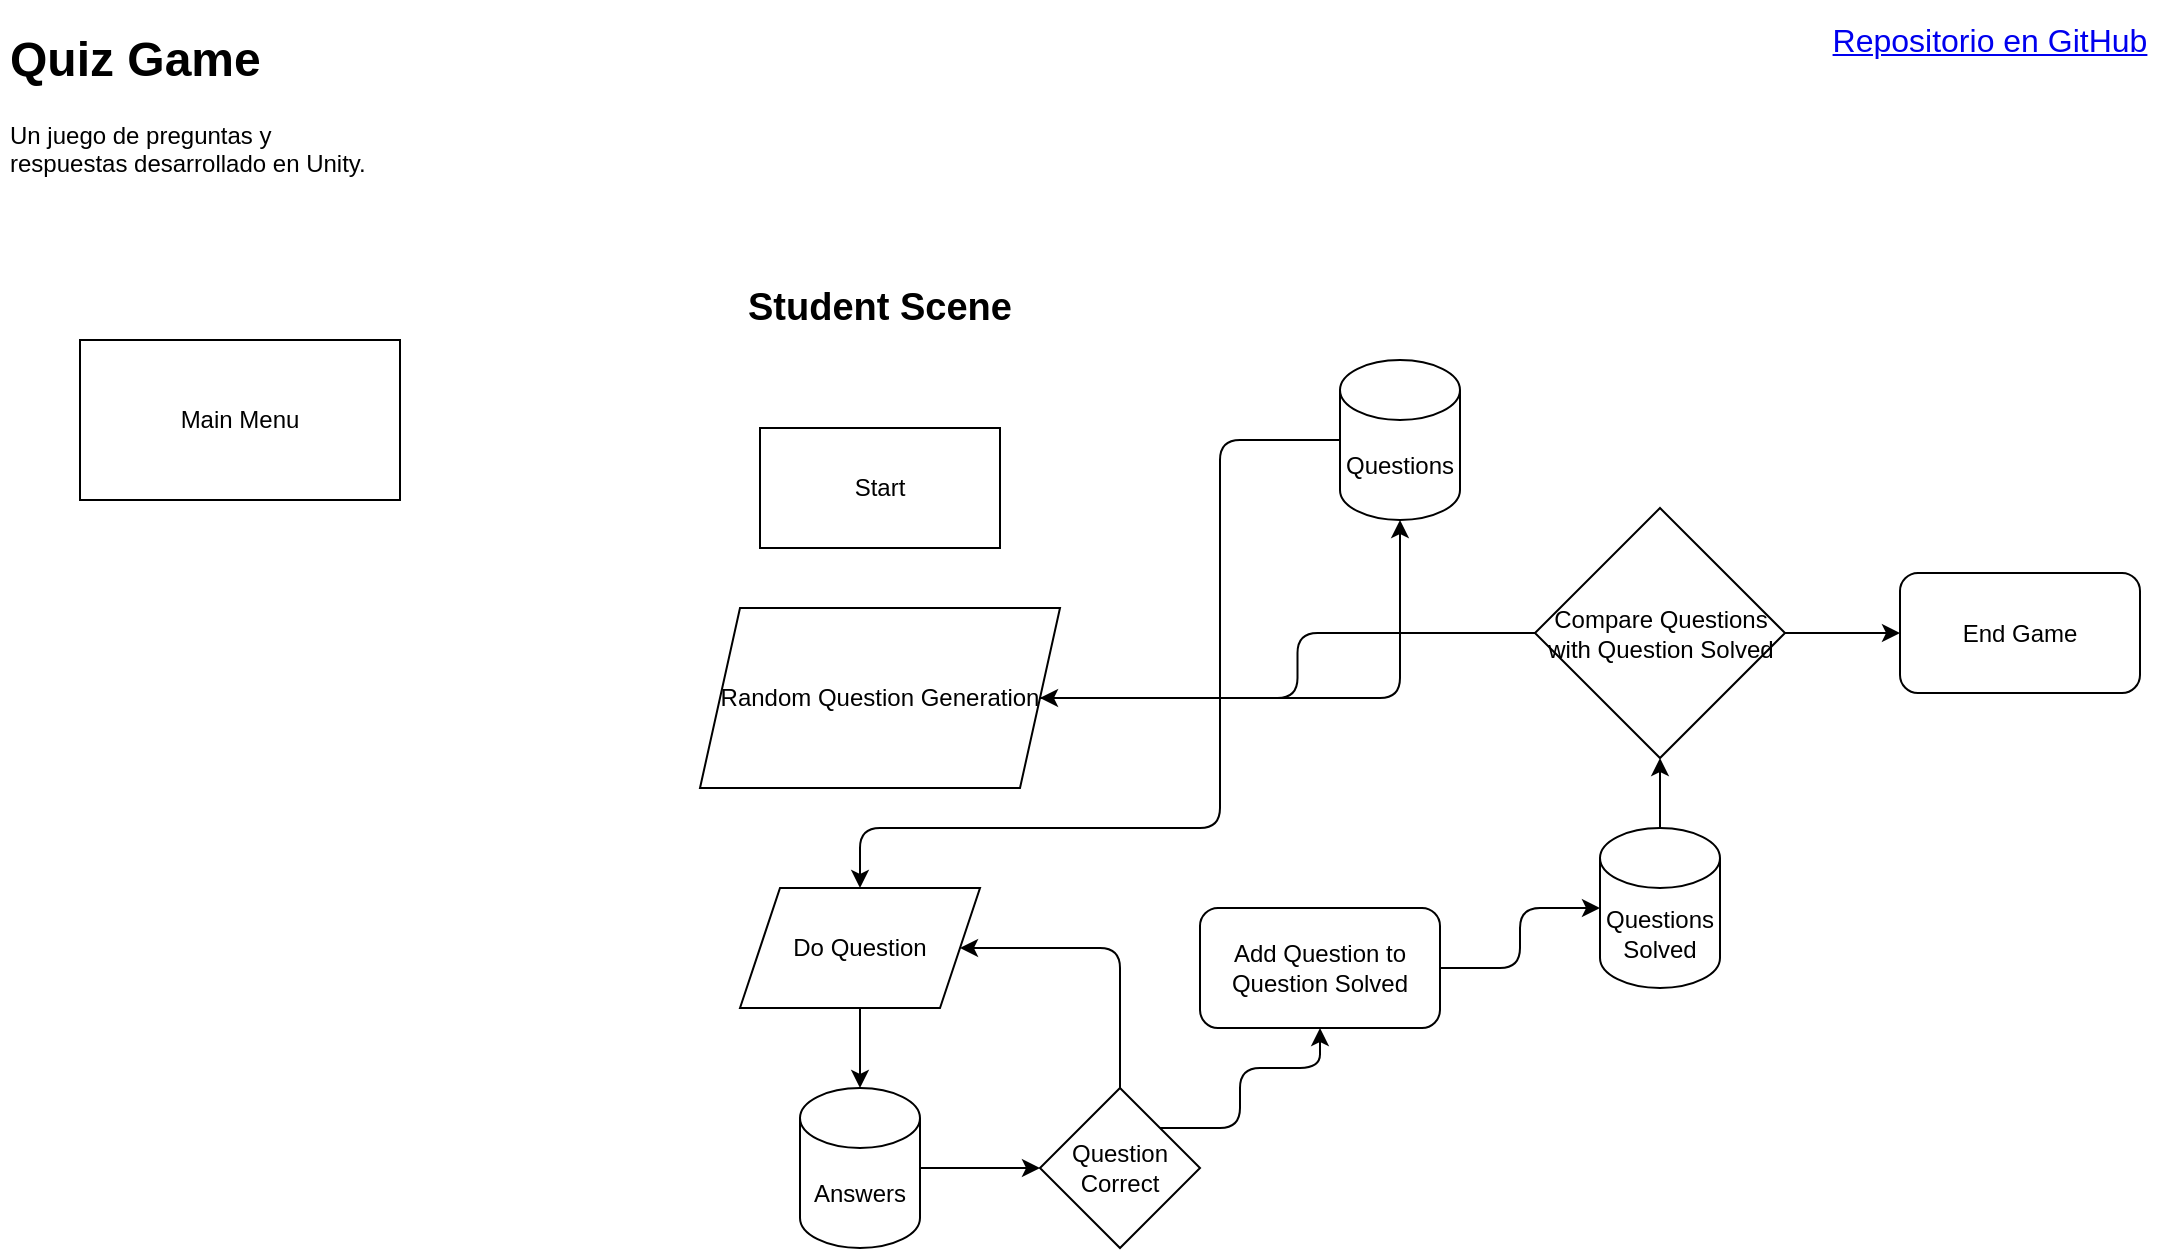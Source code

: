 <mxfile version="14.5.1" type="device"><diagram id="UYXEVi04k1pqfMQLRLxe" name="Flujo"><mxGraphModel dx="1730" dy="1012" grid="1" gridSize="10" guides="1" tooltips="1" connect="1" arrows="1" fold="1" page="1" pageScale="1" pageWidth="1169" pageHeight="827" math="0" shadow="0"><root><mxCell id="0"/><mxCell id="1" parent="0"/><mxCell id="97h5Ai7N53RvPhG3Jrxg-1" value="&lt;h1&gt;Quiz Game&lt;/h1&gt;&lt;div&gt;Un juego de preguntas y respuestas desarrollado en Unity.&lt;/div&gt;" style="text;html=1;strokeColor=none;fillColor=none;spacing=5;spacingTop=-20;whiteSpace=wrap;overflow=hidden;rounded=0;" parent="1" vertex="1"><mxGeometry x="40" y="40" width="190" height="80" as="geometry"/></mxCell><mxCell id="97h5Ai7N53RvPhG3Jrxg-2" value="&lt;a href=&quot;https://github.com/aesthezel/quizgame&quot;&gt;&lt;font style=&quot;font-size: 16px&quot;&gt;Repositorio en GitHub&lt;/font&gt;&lt;/a&gt;" style="text;html=1;strokeColor=none;fillColor=none;align=center;verticalAlign=middle;whiteSpace=wrap;rounded=0;" parent="1" vertex="1"><mxGeometry x="950" y="40" width="170" height="20" as="geometry"/></mxCell><mxCell id="2" value="&lt;font color=&quot;#000000&quot;&gt;Main Menu&lt;/font&gt;" style="rounded=0;whiteSpace=wrap;html=1;" parent="1" vertex="1"><mxGeometry x="80" y="200" width="160" height="80" as="geometry"/></mxCell><mxCell id="9joZ7UbB3TlDBHQvy14w-2" value="Start" style="rounded=0;whiteSpace=wrap;html=1;sketch=0;" vertex="1" parent="1"><mxGeometry x="420" y="244" width="120" height="60" as="geometry"/></mxCell><mxCell id="9joZ7UbB3TlDBHQvy14w-13" style="edgeStyle=orthogonalEdgeStyle;curved=0;rounded=1;sketch=0;orthogonalLoop=1;jettySize=auto;html=1;" edge="1" parent="1" source="9joZ7UbB3TlDBHQvy14w-4" target="9joZ7UbB3TlDBHQvy14w-5"><mxGeometry relative="1" as="geometry"/></mxCell><mxCell id="9joZ7UbB3TlDBHQvy14w-4" value="Random Question Generation" style="shape=parallelogram;perimeter=parallelogramPerimeter;whiteSpace=wrap;html=1;fixedSize=1;rounded=0;sketch=0;" vertex="1" parent="1"><mxGeometry x="390" y="334" width="180" height="90" as="geometry"/></mxCell><mxCell id="9joZ7UbB3TlDBHQvy14w-20" style="edgeStyle=orthogonalEdgeStyle;curved=0;rounded=1;sketch=0;orthogonalLoop=1;jettySize=auto;html=1;" edge="1" parent="1" source="9joZ7UbB3TlDBHQvy14w-5" target="9joZ7UbB3TlDBHQvy14w-16"><mxGeometry relative="1" as="geometry"><Array as="points"><mxPoint x="650" y="444"/><mxPoint x="470" y="444"/></Array></mxGeometry></mxCell><mxCell id="9joZ7UbB3TlDBHQvy14w-5" value="Questions" style="shape=cylinder3;whiteSpace=wrap;html=1;boundedLbl=1;backgroundOutline=1;size=15;rounded=0;sketch=0;" vertex="1" parent="1"><mxGeometry x="710" y="210" width="60" height="80" as="geometry"/></mxCell><mxCell id="9joZ7UbB3TlDBHQvy14w-22" style="edgeStyle=orthogonalEdgeStyle;curved=0;rounded=1;sketch=0;orthogonalLoop=1;jettySize=auto;html=1;entryX=0;entryY=0.5;entryDx=0;entryDy=0;" edge="1" parent="1" source="9joZ7UbB3TlDBHQvy14w-7" target="9joZ7UbB3TlDBHQvy14w-21"><mxGeometry relative="1" as="geometry"/></mxCell><mxCell id="9joZ7UbB3TlDBHQvy14w-7" value="Answers" style="shape=cylinder3;whiteSpace=wrap;html=1;boundedLbl=1;backgroundOutline=1;size=15;rounded=0;sketch=0;" vertex="1" parent="1"><mxGeometry x="440" y="574" width="60" height="80" as="geometry"/></mxCell><mxCell id="9joZ7UbB3TlDBHQvy14w-11" value="&lt;b&gt;&lt;font style=&quot;font-size: 19px&quot;&gt;Student Scene&lt;/font&gt;&lt;/b&gt;" style="text;html=1;strokeColor=none;fillColor=none;align=center;verticalAlign=middle;whiteSpace=wrap;rounded=0;sketch=0;" vertex="1" parent="1"><mxGeometry x="390" y="174" width="180" height="20" as="geometry"/></mxCell><mxCell id="9joZ7UbB3TlDBHQvy14w-19" style="edgeStyle=orthogonalEdgeStyle;curved=0;rounded=1;sketch=0;orthogonalLoop=1;jettySize=auto;html=1;entryX=0.5;entryY=0;entryDx=0;entryDy=0;entryPerimeter=0;" edge="1" parent="1" source="9joZ7UbB3TlDBHQvy14w-16" target="9joZ7UbB3TlDBHQvy14w-7"><mxGeometry relative="1" as="geometry"/></mxCell><mxCell id="9joZ7UbB3TlDBHQvy14w-16" value="Do Question" style="shape=parallelogram;perimeter=parallelogramPerimeter;whiteSpace=wrap;html=1;fixedSize=1;rounded=0;sketch=0;" vertex="1" parent="1"><mxGeometry x="410" y="474" width="120" height="60" as="geometry"/></mxCell><mxCell id="9joZ7UbB3TlDBHQvy14w-24" style="edgeStyle=orthogonalEdgeStyle;curved=0;rounded=1;sketch=0;orthogonalLoop=1;jettySize=auto;html=1;entryX=1;entryY=0.5;entryDx=0;entryDy=0;" edge="1" parent="1" source="9joZ7UbB3TlDBHQvy14w-21" target="9joZ7UbB3TlDBHQvy14w-16"><mxGeometry relative="1" as="geometry"><Array as="points"><mxPoint x="600" y="504"/></Array></mxGeometry></mxCell><mxCell id="9joZ7UbB3TlDBHQvy14w-29" style="edgeStyle=orthogonalEdgeStyle;curved=0;rounded=1;sketch=0;orthogonalLoop=1;jettySize=auto;html=1;" edge="1" parent="1" source="9joZ7UbB3TlDBHQvy14w-21" target="9joZ7UbB3TlDBHQvy14w-27"><mxGeometry relative="1" as="geometry"><Array as="points"><mxPoint x="660" y="594"/><mxPoint x="660" y="564"/><mxPoint x="700" y="564"/></Array></mxGeometry></mxCell><mxCell id="9joZ7UbB3TlDBHQvy14w-21" value="Question Correct" style="rhombus;whiteSpace=wrap;html=1;rounded=0;sketch=0;" vertex="1" parent="1"><mxGeometry x="560" y="574" width="80" height="80" as="geometry"/></mxCell><mxCell id="9joZ7UbB3TlDBHQvy14w-33" style="edgeStyle=orthogonalEdgeStyle;curved=0;rounded=1;sketch=0;orthogonalLoop=1;jettySize=auto;html=1;" edge="1" parent="1" source="9joZ7UbB3TlDBHQvy14w-27" target="9joZ7UbB3TlDBHQvy14w-28"><mxGeometry relative="1" as="geometry"/></mxCell><mxCell id="9joZ7UbB3TlDBHQvy14w-27" value="Add Question to Question Solved" style="rounded=1;whiteSpace=wrap;html=1;sketch=0;" vertex="1" parent="1"><mxGeometry x="640" y="484" width="120" height="60" as="geometry"/></mxCell><mxCell id="9joZ7UbB3TlDBHQvy14w-35" style="edgeStyle=orthogonalEdgeStyle;curved=0;rounded=1;sketch=0;orthogonalLoop=1;jettySize=auto;html=1;" edge="1" parent="1" source="9joZ7UbB3TlDBHQvy14w-28" target="9joZ7UbB3TlDBHQvy14w-34"><mxGeometry relative="1" as="geometry"/></mxCell><mxCell id="9joZ7UbB3TlDBHQvy14w-28" value="Questions Solved" style="shape=cylinder3;whiteSpace=wrap;html=1;boundedLbl=1;backgroundOutline=1;size=15;rounded=0;sketch=0;" vertex="1" parent="1"><mxGeometry x="840" y="444" width="60" height="80" as="geometry"/></mxCell><mxCell id="9joZ7UbB3TlDBHQvy14w-36" style="edgeStyle=orthogonalEdgeStyle;curved=0;rounded=1;sketch=0;orthogonalLoop=1;jettySize=auto;html=1;" edge="1" parent="1" source="9joZ7UbB3TlDBHQvy14w-34" target="9joZ7UbB3TlDBHQvy14w-4"><mxGeometry relative="1" as="geometry"/></mxCell><mxCell id="9joZ7UbB3TlDBHQvy14w-37" style="edgeStyle=orthogonalEdgeStyle;curved=0;rounded=1;sketch=0;orthogonalLoop=1;jettySize=auto;html=1;" edge="1" parent="1" source="9joZ7UbB3TlDBHQvy14w-34" target="9joZ7UbB3TlDBHQvy14w-38"><mxGeometry relative="1" as="geometry"><mxPoint x="1060" y="346.5" as="targetPoint"/></mxGeometry></mxCell><mxCell id="9joZ7UbB3TlDBHQvy14w-34" value="Compare Questions with Question Solved" style="rhombus;whiteSpace=wrap;html=1;rounded=0;sketch=0;" vertex="1" parent="1"><mxGeometry x="807.5" y="284" width="125" height="125" as="geometry"/></mxCell><mxCell id="9joZ7UbB3TlDBHQvy14w-38" value="End Game" style="rounded=1;whiteSpace=wrap;html=1;" vertex="1" parent="1"><mxGeometry x="990" y="316.5" width="120" height="60" as="geometry"/></mxCell></root></mxGraphModel></diagram></mxfile>
